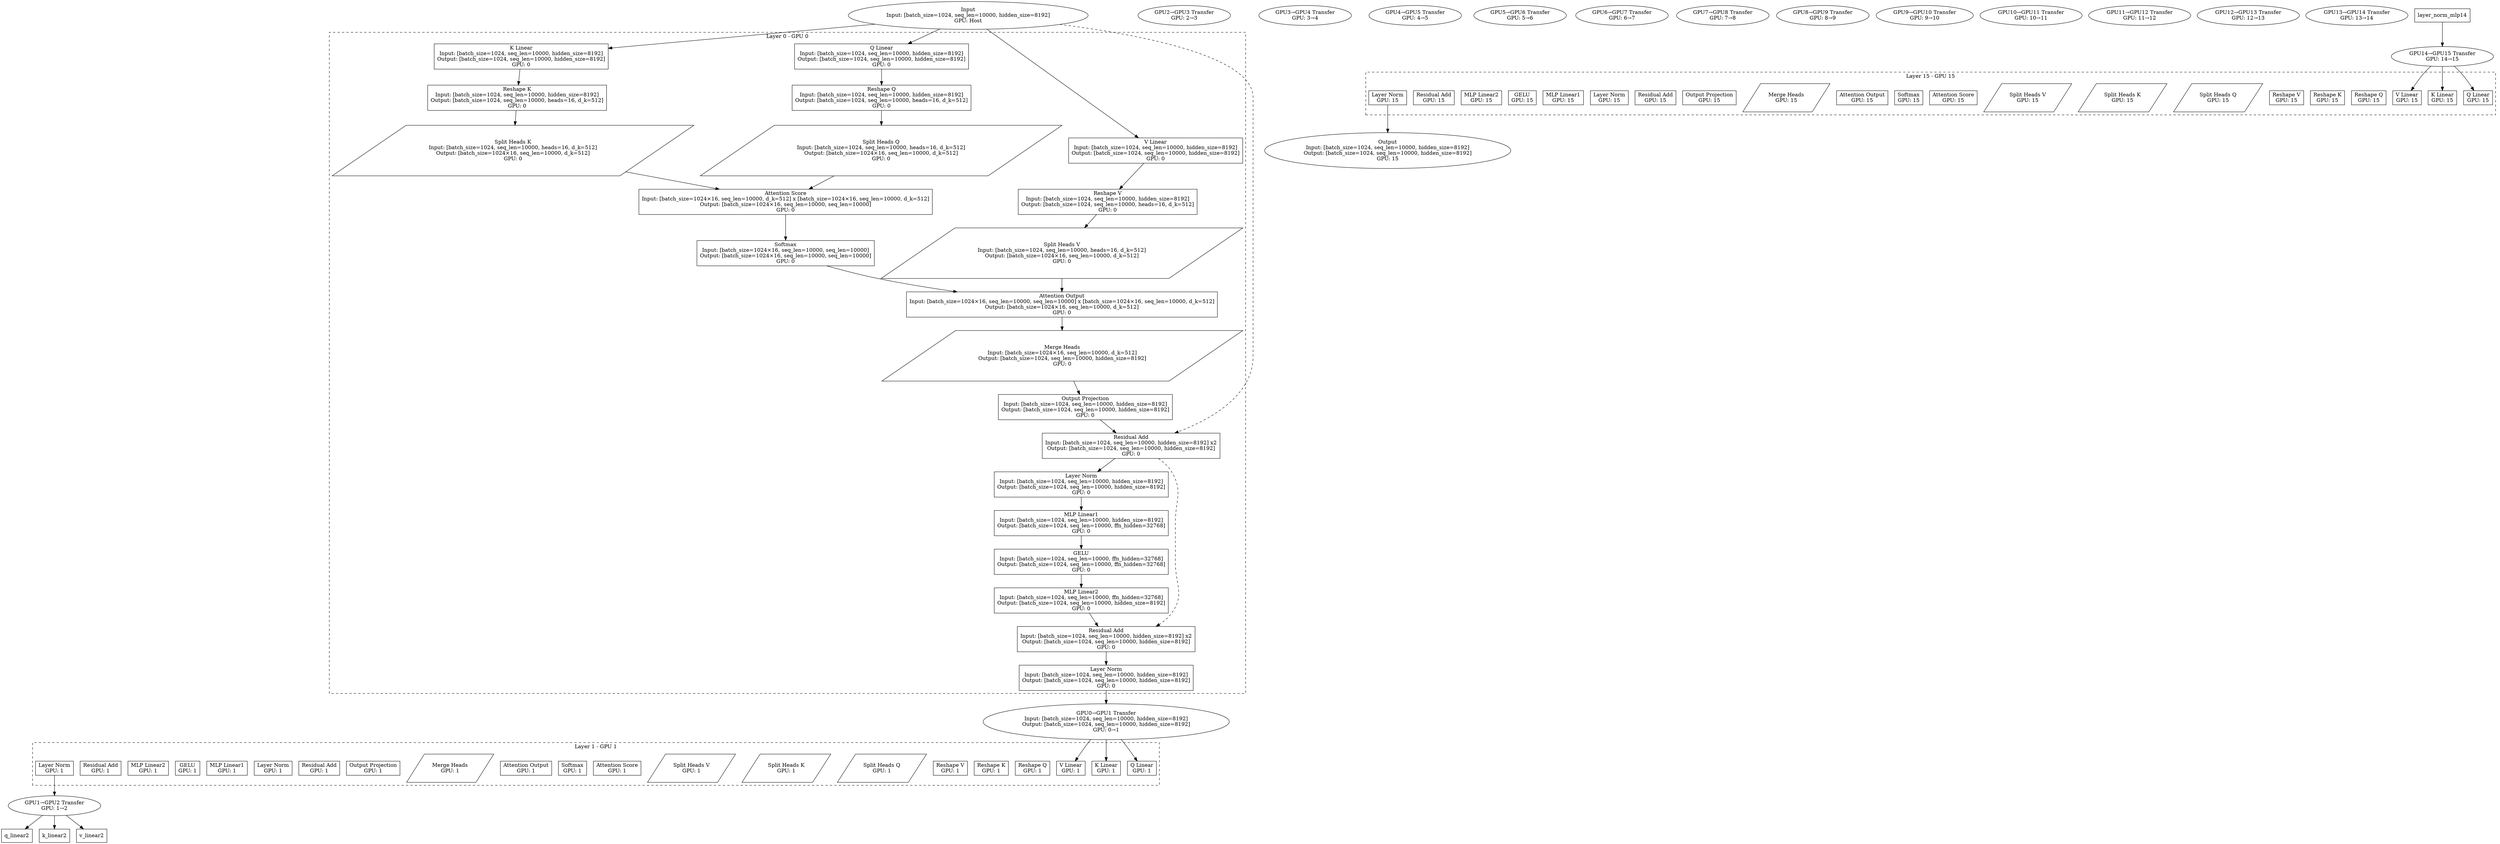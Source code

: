 digraph proposed_layer_wise {
    rankdir=TB;
    node [shape=rectangle];
    
    // Input node
    input [shape=ellipse, label="Input\nInput: [batch_size=1024, seq_len=10000, hidden_size=8192]\nGPU: Host"];
    
    // Layer 0 - GPU 0
    subgraph cluster_layer0_gpu0 {
        label="Layer 0 - GPU 0";
        style=dashed;
        
        // Q Projection
        q_linear0 [label="Q Linear\nInput: [batch_size=1024, seq_len=10000, hidden_size=8192]\nOutput: [batch_size=1024, seq_len=10000, hidden_size=8192]\nGPU: 0"];
        
        // K Projection
        k_linear0 [label="K Linear\nInput: [batch_size=1024, seq_len=10000, hidden_size=8192]\nOutput: [batch_size=1024, seq_len=10000, hidden_size=8192]\nGPU: 0"];
        
        // V Projection
        v_linear0 [label="V Linear\nInput: [batch_size=1024, seq_len=10000, hidden_size=8192]\nOutput: [batch_size=1024, seq_len=10000, hidden_size=8192]\nGPU: 0"];
        
        // Reshape Q, K, V for multi-head attention
        reshape_q0 [label="Reshape Q\nInput: [batch_size=1024, seq_len=10000, hidden_size=8192]\nOutput: [batch_size=1024, seq_len=10000, heads=16, d_k=512]\nGPU: 0"];
        reshape_k0 [label="Reshape K\nInput: [batch_size=1024, seq_len=10000, hidden_size=8192]\nOutput: [batch_size=1024, seq_len=10000, heads=16, d_k=512]\nGPU: 0"];
        reshape_v0 [label="Reshape V\nInput: [batch_size=1024, seq_len=10000, hidden_size=8192]\nOutput: [batch_size=1024, seq_len=10000, heads=16, d_k=512]\nGPU: 0"];
        
        // Split heads for parallel computation
        split_heads_q0 [shape=parallelogram, label="Split Heads Q\nInput: [batch_size=1024, seq_len=10000, heads=16, d_k=512]\nOutput: [batch_size=1024×16, seq_len=10000, d_k=512]\nGPU: 0"];
        split_heads_k0 [shape=parallelogram, label="Split Heads K\nInput: [batch_size=1024, seq_len=10000, heads=16, d_k=512]\nOutput: [batch_size=1024×16, seq_len=10000, d_k=512]\nGPU: 0"];
        split_heads_v0 [shape=parallelogram, label="Split Heads V\nInput: [batch_size=1024, seq_len=10000, heads=16, d_k=512]\nOutput: [batch_size=1024×16, seq_len=10000, d_k=512]\nGPU: 0"];
        
        // Attention score computation per head
        attn_score0 [label="Attention Score\nInput: [batch_size=1024×16, seq_len=10000, d_k=512] x [batch_size=1024×16, seq_len=10000, d_k=512]\nOutput: [batch_size=1024×16, seq_len=10000, seq_len=10000]\nGPU: 0"];
        
        // Softmax
        softmax0 [label="Softmax\nInput: [batch_size=1024×16, seq_len=10000, seq_len=10000]\nOutput: [batch_size=1024×16, seq_len=10000, seq_len=10000]\nGPU: 0"];
        
        // Attention output
        attn_out0 [label="Attention Output\nInput: [batch_size=1024×16, seq_len=10000, seq_len=10000] x [batch_size=1024×16, seq_len=10000, d_k=512]\nOutput: [batch_size=1024×16, seq_len=10000, d_k=512]\nGPU: 0"];
        
        // Merge heads
        merge_heads0 [shape=parallelogram, label="Merge Heads\nInput: [batch_size=1024×16, seq_len=10000, d_k=512]\nOutput: [batch_size=1024, seq_len=10000, hidden_size=8192]\nGPU: 0"];
        
        // Output projection
        out_proj0 [label="Output Projection\nInput: [batch_size=1024, seq_len=10000, hidden_size=8192]\nOutput: [batch_size=1024, seq_len=10000, hidden_size=8192]\nGPU: 0"];
        
        // Residual add and layer norm
        residual_attn0 [label="Residual Add\nInput: [batch_size=1024, seq_len=10000, hidden_size=8192] x2\nOutput: [batch_size=1024, seq_len=10000, hidden_size=8192]\nGPU: 0"];
        layer_norm_attn0 [label="Layer Norm\nInput: [batch_size=1024, seq_len=10000, hidden_size=8192]\nOutput: [batch_size=1024, seq_len=10000, hidden_size=8192]\nGPU: 0"];
        
        // MLP operations
        mlp_linear1_0 [label="MLP Linear1\nInput: [batch_size=1024, seq_len=10000, hidden_size=8192]\nOutput: [batch_size=1024, seq_len=10000, ffn_hidden=32768]\nGPU: 0"];
        gelu0 [label="GELU\nInput: [batch_size=1024, seq_len=10000, ffn_hidden=32768]\nOutput: [batch_size=1024, seq_len=10000, ffn_hidden=32768]\nGPU: 0"];
        mlp_linear2_0 [label="MLP Linear2\nInput: [batch_size=1024, seq_len=10000, ffn_hidden=32768]\nOutput: [batch_size=1024, seq_len=10000, hidden_size=8192]\nGPU: 0"];
        
        // Final residual and layer norm
        residual_mlp0 [label="Residual Add\nInput: [batch_size=1024, seq_len=10000, hidden_size=8192] x2\nOutput: [batch_size=1024, seq_len=10000, hidden_size=8192]\nGPU: 0"];
        layer_norm_mlp0 [label="Layer Norm\nInput: [batch_size=1024, seq_len=10000, hidden_size=8192]\nOutput: [batch_size=1024, seq_len=10000, hidden_size=8192]\nGPU: 0"];
    }
    
    // GPU-to-GPU communication
    comm0_1 [shape=ellipse, label="GPU0→GPU1 Transfer\nInput: [batch_size=1024, seq_len=10000, hidden_size=8192]\nOutput: [batch_size=1024, seq_len=10000, hidden_size=8192]\nGPU: 0→1"];
    
    // Layer 1 - GPU 1
    subgraph cluster_layer1_gpu1 {
        label="Layer 1 - GPU 1";
        style=dashed;
        
        q_linear1 [label="Q Linear\nGPU: 1"];
        k_linear1 [label="K Linear\nGPU: 1"];
        v_linear1 [label="V Linear\nGPU: 1"];
        reshape_q1 [label="Reshape Q\nGPU: 1"];
        reshape_k1 [label="Reshape K\nGPU: 1"];
        reshape_v1 [label="Reshape V\nGPU: 1"];
        split_heads_q1 [shape=parallelogram, label="Split Heads Q\nGPU: 1"];
        split_heads_k1 [shape=parallelogram, label="Split Heads K\nGPU: 1"];
        split_heads_v1 [shape=parallelogram, label="Split Heads V\nGPU: 1"];
        attn_score1 [label="Attention Score\nGPU: 1"];
        softmax1 [label="Softmax\nGPU: 1"];
        attn_out1 [label="Attention Output\nGPU: 1"];
        merge_heads1 [shape=parallelogram, label="Merge Heads\nGPU: 1"];
        out_proj1 [label="Output Projection\nGPU: 1"];
        residual_attn1 [label="Residual Add\nGPU: 1"];
        layer_norm_attn1 [label="Layer Norm\nGPU: 1"];
        mlp_linear1_1 [label="MLP Linear1\nGPU: 1"];
        gelu1 [label="GELU\nGPU: 1"];
        mlp_linear2_1 [label="MLP Linear2\nGPU: 1"];
        residual_mlp1 [label="Residual Add\nGPU: 1"];
        layer_norm_mlp1 [label="Layer Norm\nGPU: 1"];
    }
    
    // Continue pattern for layers 2-15
    comm1_2 [shape=ellipse, label="GPU1→GPU2 Transfer\nGPU: 1→2"];
    comm2_3 [shape=ellipse, label="GPU2→GPU3 Transfer\nGPU: 2→3"];
    comm3_4 [shape=ellipse, label="GPU3→GPU4 Transfer\nGPU: 3→4"];
    comm4_5 [shape=ellipse, label="GPU4→GPU5 Transfer\nGPU: 4→5"];
    comm5_6 [shape=ellipse, label="GPU5→GPU6 Transfer\nGPU: 5→6"];
    comm6_7 [shape=ellipse, label="GPU6→GPU7 Transfer\nGPU: 6→7"];
    comm7_8 [shape=ellipse, label="GPU7→GPU8 Transfer\nGPU: 7→8"];
    comm8_9 [shape=ellipse, label="GPU8→GPU9 Transfer\nGPU: 8→9"];
    comm9_10 [shape=ellipse, label="GPU9→GPU10 Transfer\nGPU: 9→10"];
    comm10_11 [shape=ellipse, label="GPU10→GPU11 Transfer\nGPU: 10→11"];
    comm11_12 [shape=ellipse, label="GPU11→GPU12 Transfer\nGPU: 11→12"];
    comm12_13 [shape=ellipse, label="GPU12→GPU13 Transfer\nGPU: 12→13"];
    comm13_14 [shape=ellipse, label="GPU13→GPU14 Transfer\nGPU: 13→14"];
    comm14_15 [shape=ellipse, label="GPU14→GPU15 Transfer\nGPU: 14→15"];
    
    // Layer 15 - GPU 15
    subgraph cluster_layer15_gpu15 {
        label="Layer 15 - GPU 15";
        style=dashed;
        
        q_linear15 [label="Q Linear\nGPU: 15"];
        k_linear15 [label="K Linear\nGPU: 15"];
        v_linear15 [label="V Linear\nGPU: 15"];
        reshape_q15 [label="Reshape Q\nGPU: 15"];
        reshape_k15 [label="Reshape K\nGPU: 15"];
        reshape_v15 [label="Reshape V\nGPU: 15"];
        split_heads_q15 [shape=parallelogram, label="Split Heads Q\nGPU: 15"];
        split_heads_k15 [shape=parallelogram, label="Split Heads K\nGPU: 15"];
        split_heads_v15 [shape=parallelogram, label="Split Heads V\nGPU: 15"];
        attn_score15 [label="Attention Score\nGPU: 15"];
        softmax15 [label="Softmax\nGPU: 15"];
        attn_out15 [label="Attention Output\nGPU: 15"];
        merge_heads15 [shape=parallelogram, label="Merge Heads\nGPU: 15"];
        out_proj15 [label="Output Projection\nGPU: 15"];
        residual_attn15 [label="Residual Add\nGPU: 15"];
        layer_norm_attn15 [label="Layer Norm\nGPU: 15"];
        mlp_linear1_15 [label="MLP Linear1\nGPU: 15"];
        gelu15 [label="GELU\nGPU: 15"];
        mlp_linear2_15 [label="MLP Linear2\nGPU: 15"];
        residual_mlp15 [label="Residual Add\nGPU: 15"];
        layer_norm_mlp15 [label="Layer Norm\nGPU: 15"];
    }
    
    // Output
    output [shape=ellipse, label="Output\nInput: [batch_size=1024, seq_len=10000, hidden_size=8192]\nOutput: [batch_size=1024, seq_len=10000, hidden_size=8192]\nGPU: 15"];
    
    // Connections for Layer 0
    input -> q_linear0;
    input -> k_linear0;
    input -> v_linear0;
    q_linear0 -> reshape_q0;
    k_linear0 -> reshape_k0;
    v_linear0 -> reshape_v0;
    reshape_q0 -> split_heads_q0;
    reshape_k0 -> split_heads_k0;
    reshape_v0 -> split_heads_v0;
    split_heads_q0 -> attn_score0;
    split_heads_k0 -> attn_score0;
    split_heads_v0 -> attn_out0;
    attn_score0 -> softmax0;
    softmax0 -> attn_out0;
    attn_out0 -> merge_heads0;
    merge_heads0 -> out_proj0;
    out_proj0 -> residual_attn0;
    input -> residual_attn0 [style=dashed];
    residual_attn0 -> layer_norm_attn0;
    layer_norm_attn0 -> mlp_linear1_0;
    mlp_linear1_0 -> gelu0;
    gelu0 -> mlp_linear2_0;
    mlp_linear2_0 -> residual_mlp0;
    residual_attn0 -> residual_mlp0 [style=dashed];
    residual_mlp0 -> layer_norm_mlp0;
    
    // Continue connections through all layers
    layer_norm_mlp0 -> comm0_1;
    comm0_1 -> q_linear1;
    comm0_1 -> k_linear1;
    comm0_1 -> v_linear1;
    
    // Pattern continues...
    layer_norm_mlp1 -> comm1_2;
    comm1_2 -> q_linear2;
    comm1_2 -> k_linear2;
    comm1_2 -> v_linear2;
    
    // ... continue for all layers
    layer_norm_mlp14 -> comm14_15;
    comm14_15 -> q_linear15;
    comm14_15 -> k_linear15;
    comm14_15 -> v_linear15;
    
    layer_norm_mlp15 -> output;
}